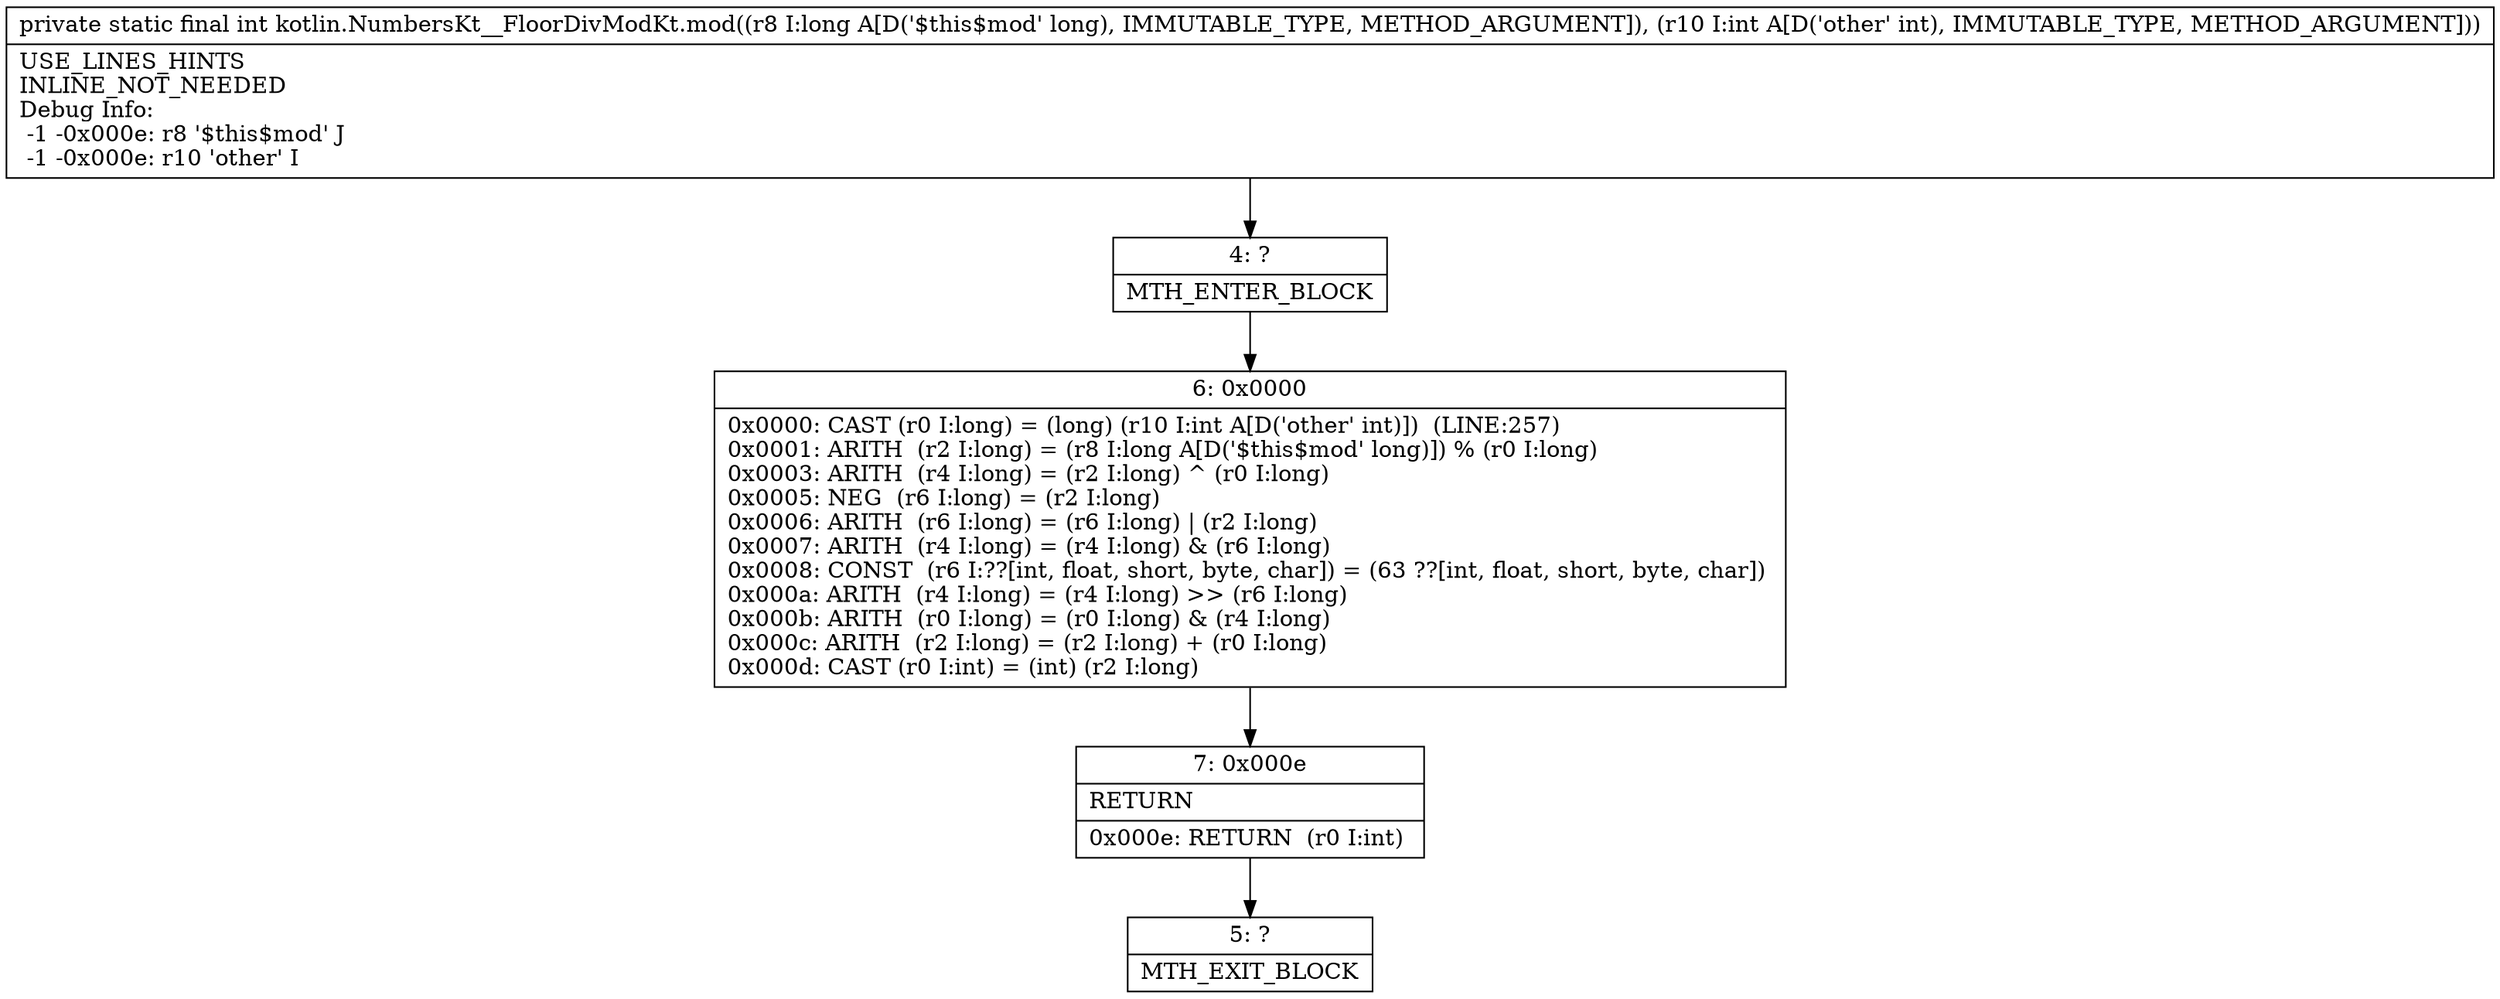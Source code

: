 digraph "CFG forkotlin.NumbersKt__FloorDivModKt.mod(JI)I" {
Node_4 [shape=record,label="{4\:\ ?|MTH_ENTER_BLOCK\l}"];
Node_6 [shape=record,label="{6\:\ 0x0000|0x0000: CAST (r0 I:long) = (long) (r10 I:int A[D('other' int)])  (LINE:257)\l0x0001: ARITH  (r2 I:long) = (r8 I:long A[D('$this$mod' long)]) % (r0 I:long) \l0x0003: ARITH  (r4 I:long) = (r2 I:long) ^ (r0 I:long) \l0x0005: NEG  (r6 I:long) = (r2 I:long) \l0x0006: ARITH  (r6 I:long) = (r6 I:long) \| (r2 I:long) \l0x0007: ARITH  (r4 I:long) = (r4 I:long) & (r6 I:long) \l0x0008: CONST  (r6 I:??[int, float, short, byte, char]) = (63 ??[int, float, short, byte, char]) \l0x000a: ARITH  (r4 I:long) = (r4 I:long) \>\> (r6 I:long) \l0x000b: ARITH  (r0 I:long) = (r0 I:long) & (r4 I:long) \l0x000c: ARITH  (r2 I:long) = (r2 I:long) + (r0 I:long) \l0x000d: CAST (r0 I:int) = (int) (r2 I:long) \l}"];
Node_7 [shape=record,label="{7\:\ 0x000e|RETURN\l|0x000e: RETURN  (r0 I:int) \l}"];
Node_5 [shape=record,label="{5\:\ ?|MTH_EXIT_BLOCK\l}"];
MethodNode[shape=record,label="{private static final int kotlin.NumbersKt__FloorDivModKt.mod((r8 I:long A[D('$this$mod' long), IMMUTABLE_TYPE, METHOD_ARGUMENT]), (r10 I:int A[D('other' int), IMMUTABLE_TYPE, METHOD_ARGUMENT]))  | USE_LINES_HINTS\lINLINE_NOT_NEEDED\lDebug Info:\l  \-1 \-0x000e: r8 '$this$mod' J\l  \-1 \-0x000e: r10 'other' I\l}"];
MethodNode -> Node_4;Node_4 -> Node_6;
Node_6 -> Node_7;
Node_7 -> Node_5;
}

